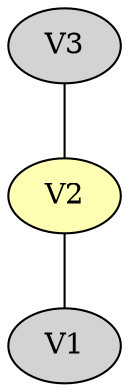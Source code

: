 graph colored {
node [style=filled colorscheme="set312"];
V2--V1;
V3--V2;
V2[fillcolor="1"];
V2[fillcolor="2"];
}